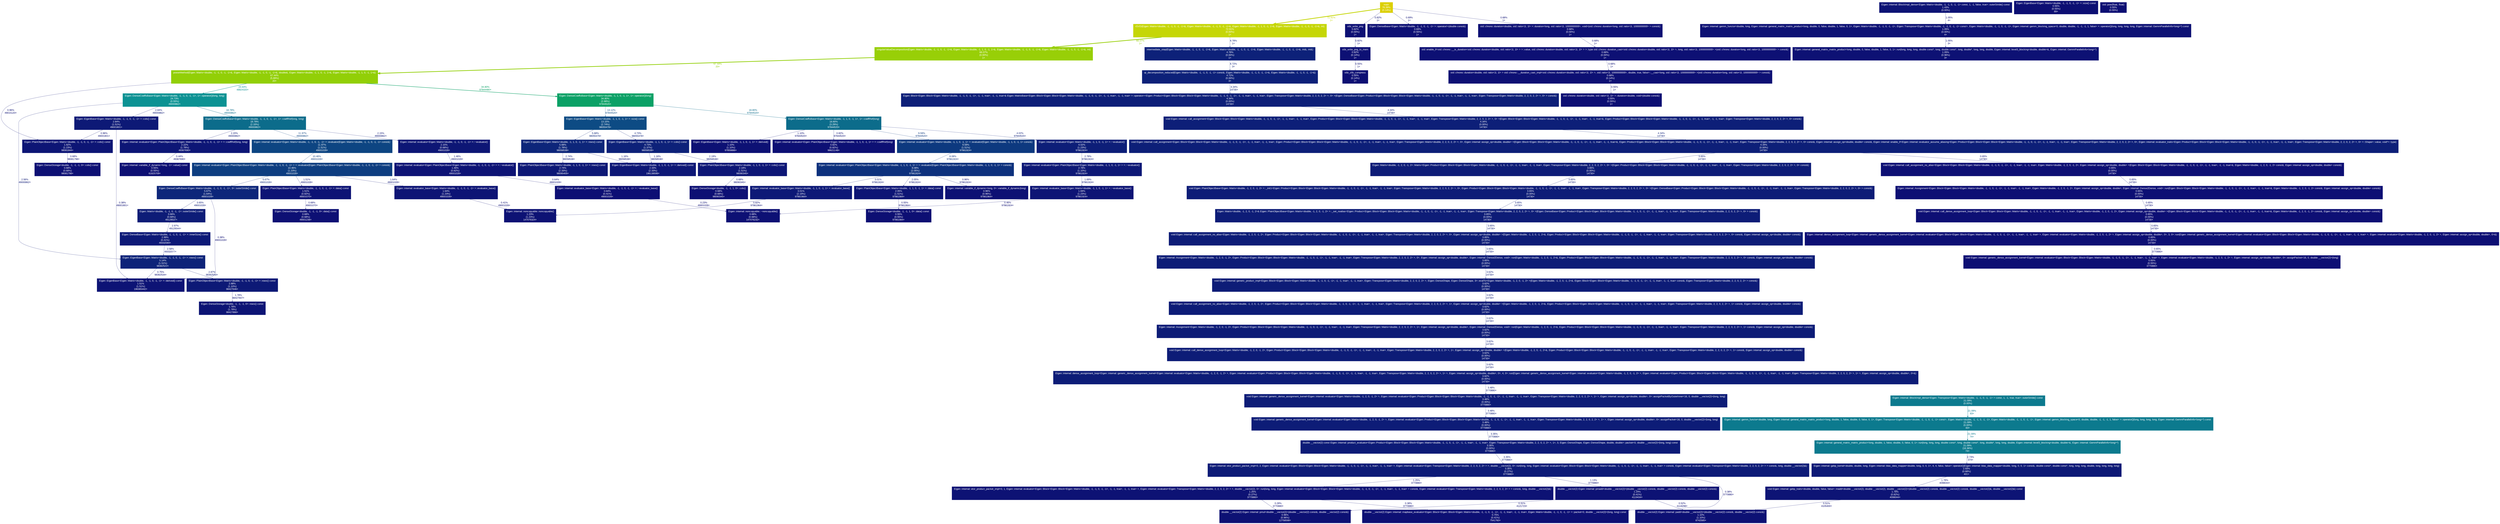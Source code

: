 digraph {
	graph [fontname=Arial, nodesep=0.125, ranksep=0.25];
	node [fontcolor=white, fontname=Arial, height=0, shape=box, style=filled, width=0];
	edge [fontname=Arial];
	1 [color="#dcd005", fontcolor="#ffffff", fontsize="10.00", label="main\n76.39%\n(0.14%)"];
	1 -> 2 [arrowsize="0.85", color="#c5d606", fontcolor="#c5d606", fontsize="10.00", label="72.91%\n1×", labeldistance="2.92", penwidth="2.92"];
	1 -> 72 [arrowsize="0.35", color="#0d1074", fontcolor="#0d1074", fontsize="10.00", label="0.82%\n1×", labeldistance="0.50", penwidth="0.50"];
	1 -> 85 [arrowsize="0.35", color="#0d1074", fontcolor="#0d1074", fontsize="10.00", label="0.69%\n1×", labeldistance="0.50", penwidth="0.50"];
	1 -> 89 [arrowsize="0.35", color="#0d1074", fontcolor="#0d1074", fontsize="10.00", label="0.68%\n1×", labeldistance="0.50", penwidth="0.50"];
	2 [color="#c5d606", fontcolor="#ffffff", fontsize="10.00", label="rSVD(Eigen::Matrix<double, -1, -1, 0, -1, -1>&, Eigen::Matrix<double, -1, -1, 0, -1, -1>&, Eigen::Matrix<double, -1, 1, 0, -1, 1>&, Eigen::Matrix<double, -1, -1, 0, -1, -1>&, int)\n72.91%\n(0.00%)\n1×"];
	2 -> 3 [arrowsize="0.83", color="#98cf07", fontcolor="#98cf07", fontsize="10.00", label="68.07%\n1×", labeldistance="2.72", penwidth="2.72"];
	2 -> 21 [arrowsize="0.35", color="#0d2179", fontcolor="#0d2179", fontsize="10.00", label="4.78%\n1×", labeldistance="0.50", penwidth="0.50"];
	3 [color="#98cf07", fontcolor="#ffffff", fontsize="10.00", label="singularValueDecomposition(Eigen::Matrix<double, -1, -1, 0, -1, -1>&, Eigen::Matrix<double, -1, 1, 0, -1, 1>&, Eigen::Matrix<double, -1, -1, 0, -1, -1>&, Eigen::Matrix<double, -1, -1, 0, -1, -1>&, int)\n68.07%\n(0.00%)\n1×"];
	3 -> 4 [arrowsize="0.82", color="#92cf07", fontcolor="#92cf07", fontsize="10.00", label="67.44%\n20×", labeldistance="2.70", penwidth="2.70"];
	4 [color="#92cf07", fontcolor="#ffffff", fontsize="10.00", label="powerMethod(Eigen::Matrix<double, -1, -1, 0, -1, -1>&, Eigen::Matrix<double, -1, -1, 0, -1, -1>&, double&, Eigen::Matrix<double, -1, 1, 0, -1, 1>&, Eigen::Matrix<double, -1, 1, 0, -1, 1>&)\n67.44%\n(5.89%)\n20×"];
	4 -> 5 [arrowsize="0.59", color="#0ba166", fontcolor="#0ba166", fontsize="10.00", label="34.80%\n97844480×", labeldistance="1.39", penwidth="1.39"];
	4 -> 6 [arrowsize="0.50", color="#0c9193", fontcolor="#0c9193", fontsize="10.00", label="24.64%\n48824320×", labeldistance="0.99", penwidth="0.99"];
	4 -> 54 [arrowsize="0.35", color="#0d1174", fontcolor="#0d1174", fontsize="10.00", label="0.96%\n49015120×", labeldistance="0.50", penwidth="0.50"];
	5 [color="#0ba166", fontcolor="#ffffff", fontsize="10.00", label="Eigen::DenseCoeffsBase<Eigen::Matrix<double, -1, 1, 0, -1, 1>, 1>::operator()(long)\n34.80%\n(2.88%)\n97844520×"];
	5 -> 10 [arrowsize="0.43", color="#0c6c8b", fontcolor="#0c6c8b", fontsize="10.00", label="18.80%\n97844520×", labeldistance="0.75", penwidth="0.75"];
	5 -> 12 [arrowsize="0.36", color="#0d4b84", fontcolor="#0d4b84", fontsize="10.00", label="13.12%\n97844520×", labeldistance="0.52", penwidth="0.52"];
	6 [color="#0c9293", fontcolor="#ffffff", fontsize="10.00", label="Eigen::DenseCoeffsBase<Eigen::Matrix<double, -1, -1, 0, -1, -1>, 1>::operator()(long, long)\n24.73%\n(0.55%)\n49000862×"];
	6 -> 11 [arrowsize="0.43", color="#0c6c8b", fontcolor="#0c6c8b", fontsize="10.00", label="18.78%\n49000862×", labeldistance="0.75", penwidth="0.75"];
	6 -> 19 [arrowsize="0.35", color="#0d1876", fontcolor="#0d1876", fontsize="10.00", label="2.56%\n49000862×", labeldistance="0.50", penwidth="0.50"];
	6 -> 48 [arrowsize="0.35", color="#0d1976", fontcolor="#0d1976", fontsize="10.00", label="2.84%\n49000862×", labeldistance="0.50", penwidth="0.50"];
	7 [color="#0c7a8e", fontcolor="#ffffff", fontsize="10.00", label="Eigen::internal::gemm_functor<double, long, Eigen::internal::general_matrix_matrix_product<long, double, 1, false, double, 0, false, 0, 1>, Eigen::Transpose<Eigen::Matrix<double, -1, -1, 0, -1, -1> const>, Eigen::Matrix<double, -1, -1, 0, -1, -1>, Eigen::Matrix<double, -1, -1, 0, -1, -1>, Eigen::internal::gemm_blocking_space<0, double, double, -1, -1, -1, 1, false> >::operator()(long, long, long, long, Eigen::internal::GemmParallelInfo<long>*) const\n21.09%\n(0.00%)\n83×"];
	7 -> 9 [arrowsize="0.46", color="#0c7a8e", fontcolor="#0c7a8e", fontsize="10.00", label="21.09%\n74×", labeldistance="0.84", penwidth="0.84"];
	8 [color="#0c7a8e", fontcolor="#ffffff", fontsize="10.00", label="Eigen::internal::BlockImpl_dense<Eigen::Transpose<Eigen::Matrix<double, -1, -1, 0, -1, -1> > const, 1, -1, true, true>::outerStride() const\n21.09%\n(0.00%)"];
	8 -> 7 [arrowsize="0.46", color="#0c7a8e", fontcolor="#0c7a8e", fontsize="10.00", label="21.09%\n83×", labeldistance="0.84", penwidth="0.84"];
	9 [color="#0c7a8e", fontcolor="#ffffff", fontsize="10.00", label="Eigen::internal::general_matrix_matrix_product<long, double, 1, false, double, 0, false, 0, 1>::run(long, long, long, double const*, long, double const*, long, double*, long, long, double, Eigen::internal::level3_blocking<double, double>&, Eigen::internal::GemmParallelInfo<long>*)\n21.09%\n(18.36%)\n74×"];
	9 -> 43 [arrowsize="0.35", color="#0d1876", fontcolor="#0d1876", fontsize="10.00", label="2.73%\n374×", labeldistance="0.50", penwidth="0.50"];
	10 [color="#0c6c8b", fontcolor="#ffffff", fontsize="10.00", label="Eigen::DenseCoeffsBase<Eigen::Matrix<double, -1, 1, 0, -1, 1>, 1>::coeffRef(long)\n18.80%\n(3.29%)\n97844520×"];
	10 -> 15 [arrowsize="0.35", color="#0d397f", fontcolor="#0d397f", fontsize="10.00", label="9.59%\n97844520×", labeldistance="0.50", penwidth="0.50"];
	10 -> 26 [arrowsize="0.35", color="#0d1e78", fontcolor="#0d1e78", fontsize="10.00", label="4.02%\n97844520×", labeldistance="0.50", penwidth="0.50"];
	10 -> 66 [arrowsize="0.35", color="#0d1174", fontcolor="#0d1174", fontsize="10.00", label="1.10%\n97844520×", labeldistance="0.50", penwidth="0.50"];
	10 -> 74 [arrowsize="0.35", color="#0d1074", fontcolor="#0d1074", fontsize="10.00", label="0.82%\n97844520×", labeldistance="0.50", penwidth="0.50"];
	11 [color="#0c6c8b", fontcolor="#ffffff", fontsize="10.00", label="Eigen::DenseCoeffsBase<Eigen::Matrix<double, -1, -1, 0, -1, -1>, 1>::coeffRef(long, long)\n18.78%\n(2.33%)\n49000862×"];
	11 -> 13 [arrowsize="0.35", color="#0d4582", fontcolor="#0d4582", fontsize="10.00", label="11.97%\n49000862×", labeldistance="0.50", penwidth="0.50"];
	11 -> 51 [arrowsize="0.35", color="#0d1676", fontcolor="#0d1676", fontsize="10.00", label="2.20%\n49000862×", labeldistance="0.50", penwidth="0.50"];
	11 -> 52 [arrowsize="0.35", color="#0d1675", fontcolor="#0d1675", fontsize="10.00", label="2.15%\n49000862×", labeldistance="0.50", penwidth="0.50"];
	12 [color="#0d4b84", fontcolor="#ffffff", fontsize="10.00", label="Eigen::EigenBase<Eigen::Matrix<double, -1, 1, 0, -1, 1> >::size() const\n13.15%\n(2.74%)\n98055478×"];
	12 -> 17 [arrowsize="0.35", color="#0d267a", fontcolor="#0d267a", fontsize="10.00", label="5.68%\n98055478×", labeldistance="0.50", penwidth="0.50"];
	12 -> 20 [arrowsize="0.35", color="#0d2179", fontcolor="#0d2179", fontsize="10.00", label="4.73%\n98055478×", labeldistance="0.50", penwidth="0.50"];
	13 [color="#0d4582", fontcolor="#ffffff", fontsize="10.00", label="Eigen::internal::evaluator<Eigen::Matrix<double, -1, -1, 0, -1, -1> >::evaluator(Eigen::Matrix<double, -1, -1, 0, -1, -1> const&)\n11.97%\n(1.51%)\n49001028×"];
	13 -> 14 [arrowsize="0.35", color="#0d3d80", fontcolor="#0d3d80", fontsize="10.00", label="10.46%\n49001028×", labeldistance="0.50", penwidth="0.50"];
	14 [color="#0d3d80", fontcolor="#ffffff", fontsize="10.00", label="Eigen::internal::evaluator<Eigen::PlainObjectBase<Eigen::Matrix<double, -1, -1, 0, -1, -1> > >::evaluator(Eigen::PlainObjectBase<Eigen::Matrix<double, -1, -1, 0, -1, -1> > const&)\n10.46%\n(1.23%)\n49001028×"];
	14 -> 18 [arrowsize="0.35", color="#0d267a", fontcolor="#0d267a", fontsize="10.00", label="5.67%\n49001028×", labeldistance="0.50", penwidth="0.50"];
	14 -> 58 [arrowsize="0.35", color="#0d1475", fontcolor="#0d1475", fontsize="10.00", label="1.64%\n49001028×", labeldistance="0.50", penwidth="0.50"];
	14 -> 59 [arrowsize="0.35", color="#0d1375", fontcolor="#0d1375", fontsize="10.00", label="1.51%\n49001028×", labeldistance="0.50", penwidth="0.50"];
	15 [color="#0d397f", fontcolor="#ffffff", fontsize="10.00", label="Eigen::internal::evaluator<Eigen::Matrix<double, -1, 1, 0, -1, 1> >::evaluator(Eigen::Matrix<double, -1, 1, 0, -1, 1> const&)\n9.59%\n(1.51%)\n97861924×"];
	15 -> 16 [arrowsize="0.35", color="#0d317d", fontcolor="#0d317d", fontsize="10.00", label="8.08%\n97861924×", labeldistance="0.50", penwidth="0.50"];
	16 [color="#0d317d", fontcolor="#ffffff", fontsize="10.00", label="Eigen::internal::evaluator<Eigen::PlainObjectBase<Eigen::Matrix<double, -1, 1, 0, -1, 1> > >::evaluator(Eigen::PlainObjectBase<Eigen::Matrix<double, -1, 1, 0, -1, 1> > const&)\n8.08%\n(2.05%)\n97861924×"];
	16 -> 42 [arrowsize="0.35", color="#0d1977", fontcolor="#0d1977", fontsize="10.00", label="3.01%\n97861924×", labeldistance="0.50", penwidth="0.50"];
	16 -> 53 [arrowsize="0.35", color="#0d1575", fontcolor="#0d1575", fontsize="10.00", label="2.05%\n97861924×", labeldistance="0.50", penwidth="0.50"];
	16 -> 70 [arrowsize="0.35", color="#0d1174", fontcolor="#0d1174", fontsize="10.00", label="0.96%\n97861924×", labeldistance="0.50", penwidth="0.50"];
	17 [color="#0d267a", fontcolor="#ffffff", fontsize="10.00", label="Eigen::EigenBase<Eigen::Matrix<double, -1, 1, 0, -1, 1> >::rows() const\n5.68%\n(1.78%)\n98058538×"];
	17 -> 47 [arrowsize="0.35", color="#0d1876", fontcolor="#0d1876", fontsize="10.00", label="2.74%\n98058538×", labeldistance="0.50", penwidth="0.50"];
	17 -> 49 [arrowsize="0.35", color="#0d1274", fontcolor="#0d1274", fontsize="10.00", label="1.16%\n98058538×", labeldistance="0.50", penwidth="0.50"];
	18 [color="#0d267a", fontcolor="#ffffff", fontsize="10.00", label="Eigen::DenseCoeffsBase<Eigen::Matrix<double, -1, -1, 0, -1, -1>, 3>::outerStride() const\n5.67%\n(1.64%)\n49001028×"];
	18 -> 36 [arrowsize="0.35", color="#0d1c77", fontcolor="#0d1c77", fontsize="10.00", label="3.65%\n49001028×", labeldistance="0.50", penwidth="0.50"];
	18 -> 61 [arrowsize="0.35", color="#0d0e73", fontcolor="#0d0e73", fontsize="10.00", label="0.38%\n49001028×", labeldistance="0.50", penwidth="0.50"];
	19 [color="#0d2379", fontcolor="#ffffff", fontsize="10.00", label="Eigen::EigenBase<Eigen::Matrix<double, -1, -1, 0, -1, -1> >::rows() const\n5.14%\n(1.51%)\n98362522×"];
	19 -> 44 [arrowsize="0.35", color="#0d1976", fontcolor="#0d1976", fontsize="10.00", label="2.87%\n98362540×", labeldistance="0.50", penwidth="0.50"];
	19 -> 61 [arrowsize="0.35", color="#0d1074", fontcolor="#0d1074", fontsize="10.00", label="0.75%\n98362534×", labeldistance="0.50", penwidth="0.50"];
	20 [color="#0d2179", fontcolor="#ffffff", fontsize="10.00", label="Eigen::EigenBase<Eigen::Matrix<double, -1, 1, 0, -1, 1> >::cols() const\n4.73%\n(1.37%)\n98058538×"];
	20 -> 49 [arrowsize="0.35", color="#0d1274", fontcolor="#0d1274", fontsize="10.00", label="1.16%\n98058538×", labeldistance="0.50", penwidth="0.50"];
	20 -> 50 [arrowsize="0.35", color="#0d1676", fontcolor="#0d1676", fontsize="10.00", label="2.19%\n98058538×", labeldistance="0.50", penwidth="0.50"];
	21 [color="#0d2179", fontcolor="#ffffff", fontsize="10.00", label="intermediate_step(Eigen::Matrix<double, -1, -1, 0, -1, -1>&, Eigen::Matrix<double, -1, -1, 0, -1, -1>&, Eigen::Matrix<double, -1, -1, 0, -1, -1>&, int&, int&)\n4.78%\n(0.00%)\n1×"];
	21 -> 22 [arrowsize="0.35", color="#0d2179", fontcolor="#0d2179", fontsize="10.00", label="4.72%\n3×", labeldistance="0.50", penwidth="0.50"];
	22 [color="#0d2179", fontcolor="#ffffff", fontsize="10.00", label="qr_decomposition_reduced(Eigen::Matrix<double, -1, -1, 0, -1, -1> const&, Eigen::Matrix<double, -1, -1, 0, -1, -1>&, Eigen::Matrix<double, -1, -1, 0, -1, -1>&)\n4.72%\n(0.00%)\n3×"];
	22 -> 23 [arrowsize="0.35", color="#0d1f78", fontcolor="#0d1f78", fontsize="10.00", label="4.34%\n14730×", labeldistance="0.50", penwidth="0.50"];
	23 [color="#0d1f78", fontcolor="#ffffff", fontsize="10.00", label="Eigen::Block<Eigen::Block<Eigen::Matrix<double, -1, -1, 0, -1, -1>, -1, -1, true>, -1, -1, true>& Eigen::MatrixBase<Eigen::Block<Eigen::Block<Eigen::Matrix<double, -1, -1, 0, -1, -1>, -1, -1, true>, -1, -1, true> >::operator=<Eigen::Product<Eigen::Block<Eigen::Block<Eigen::Matrix<double, -1, -1, 0, -1, -1>, -1, -1, true>, -1, -1, true>, Eigen::Transpose<Eigen::Matrix<double, 2, 2, 0, 2, 2> >, 0> >(Eigen::DenseBase<Eigen::Product<Eigen::Block<Eigen::Block<Eigen::Matrix<double, -1, -1, 0, -1, -1>, -1, -1, true>, -1, -1, true>, Eigen::Transpose<Eigen::Matrix<double, 2, 2, 0, 2, 2> >, 0> > const&)\n4.34%\n(0.00%)\n14730×"];
	23 -> 24 [arrowsize="0.35", color="#0d1f78", fontcolor="#0d1f78", fontsize="10.00", label="4.34%\n14730×", labeldistance="0.50", penwidth="0.50"];
	24 [color="#0d1f78", fontcolor="#ffffff", fontsize="10.00", label="void Eigen::internal::call_assignment<Eigen::Block<Eigen::Block<Eigen::Matrix<double, -1, -1, 0, -1, -1>, -1, -1, true>, -1, -1, true>, Eigen::Product<Eigen::Block<Eigen::Block<Eigen::Matrix<double, -1, -1, 0, -1, -1>, -1, -1, true>, -1, -1, true>, Eigen::Transpose<Eigen::Matrix<double, 2, 2, 0, 2, 2> >, 0> >(Eigen::Block<Eigen::Block<Eigen::Matrix<double, -1, -1, 0, -1, -1>, -1, -1, true>, -1, -1, true>&, Eigen::Product<Eigen::Block<Eigen::Block<Eigen::Matrix<double, -1, -1, 0, -1, -1>, -1, -1, true>, -1, -1, true>, Eigen::Transpose<Eigen::Matrix<double, 2, 2, 0, 2, 2> >, 0> const&)\n4.34%\n(0.00%)\n14730×"];
	24 -> 25 [arrowsize="0.35", color="#0d1f78", fontcolor="#0d1f78", fontsize="10.00", label="4.34%\n14730×", labeldistance="0.50", penwidth="0.50"];
	25 [color="#0d1f78", fontcolor="#ffffff", fontsize="10.00", label="void Eigen::internal::call_assignment<Eigen::Block<Eigen::Block<Eigen::Matrix<double, -1, -1, 0, -1, -1>, -1, -1, true>, -1, -1, true>, Eigen::Product<Eigen::Block<Eigen::Block<Eigen::Matrix<double, -1, -1, 0, -1, -1>, -1, -1, true>, -1, -1, true>, Eigen::Transpose<Eigen::Matrix<double, 2, 2, 0, 2, 2> >, 0>, Eigen::internal::assign_op<double, double> >(Eigen::Block<Eigen::Block<Eigen::Matrix<double, -1, -1, 0, -1, -1>, -1, -1, true>, -1, -1, true>&, Eigen::Product<Eigen::Block<Eigen::Block<Eigen::Matrix<double, -1, -1, 0, -1, -1>, -1, -1, true>, -1, -1, true>, Eigen::Transpose<Eigen::Matrix<double, 2, 2, 0, 2, 2> >, 0> const&, Eigen::internal::assign_op<double, double> const&, Eigen::internal::enable_if<Eigen::internal::evaluator_assume_aliasing<Eigen::Product<Eigen::Block<Eigen::Block<Eigen::Matrix<double, -1, -1, 0, -1, -1>, -1, -1, true>, -1, -1, true>, Eigen::Transpose<Eigen::Matrix<double, 2, 2, 0, 2, 2> >, 0>, Eigen::internal::evaluator_traits<Eigen::Product<Eigen::Block<Eigen::Block<Eigen::Matrix<double, -1, -1, 0, -1, -1>, -1, -1, true>, -1, -1, true>, Eigen::Transpose<Eigen::Matrix<double, 2, 2, 0, 2, 2> >, 0> >::Shape>::value, void*>::type)\n4.34%\n(0.00%)\n14730×"];
	25 -> 29 [arrowsize="0.35", color="#0d1c77", fontcolor="#0d1c77", fontsize="10.00", label="3.65%\n14730×", labeldistance="0.50", penwidth="0.50"];
	25 -> 80 [arrowsize="0.35", color="#0d0f74", fontcolor="#0d0f74", fontsize="10.00", label="0.65%\n14730×", labeldistance="0.50", penwidth="0.50"];
	26 [color="#0d1e78", fontcolor="#ffffff", fontsize="10.00", label="Eigen::internal::evaluator<Eigen::Matrix<double, -1, 1, 0, -1, 1> >::~evaluator()\n4.02%\n(1.23%)\n97861924×"];
	26 -> 46 [arrowsize="0.35", color="#0d1876", fontcolor="#0d1876", fontsize="10.00", label="2.78%\n97861924×", labeldistance="0.50", penwidth="0.50"];
	27 [color="#0d1c77", fontcolor="#ffffff", fontsize="10.00", label="Eigen::Matrix<double, -1, 2, 0, -1, 2>& Eigen::PlainObjectBase<Eigen::Matrix<double, -1, 2, 0, -1, 2> >::_set_noalias<Eigen::Product<Eigen::Block<Eigen::Block<Eigen::Matrix<double, -1, -1, 0, -1, -1>, -1, -1, true>, -1, -1, true>, Eigen::Transpose<Eigen::Matrix<double, 2, 2, 0, 2, 2> >, 0> >(Eigen::DenseBase<Eigen::Product<Eigen::Block<Eigen::Block<Eigen::Matrix<double, -1, -1, 0, -1, -1>, -1, -1, true>, -1, -1, true>, Eigen::Transpose<Eigen::Matrix<double, 2, 2, 0, 2, 2> >, 0> > const&)\n3.65%\n(0.00%)\n14730×"];
	27 -> 31 [arrowsize="0.35", color="#0d1c77", fontcolor="#0d1c77", fontsize="10.00", label="3.65%\n14730×", labeldistance="0.50", penwidth="0.50"];
	28 [color="#0d1c77", fontcolor="#ffffff", fontsize="10.00", label="void Eigen::PlainObjectBase<Eigen::Matrix<double, -1, 2, 0, -1, 2> >::_init1<Eigen::Product<Eigen::Block<Eigen::Block<Eigen::Matrix<double, -1, -1, 0, -1, -1>, -1, -1, true>, -1, -1, true>, Eigen::Transpose<Eigen::Matrix<double, 2, 2, 0, 2, 2> >, 0>, Eigen::Product<Eigen::Block<Eigen::Block<Eigen::Matrix<double, -1, -1, 0, -1, -1>, -1, -1, true>, -1, -1, true>, Eigen::Transpose<Eigen::Matrix<double, 2, 2, 0, 2, 2> >, 0> >(Eigen::DenseBase<Eigen::Product<Eigen::Block<Eigen::Block<Eigen::Matrix<double, -1, -1, 0, -1, -1>, -1, -1, true>, -1, -1, true>, Eigen::Transpose<Eigen::Matrix<double, 2, 2, 0, 2, 2> >, 0> > const&)\n3.65%\n(0.00%)\n14730×"];
	28 -> 27 [arrowsize="0.35", color="#0d1c77", fontcolor="#0d1c77", fontsize="10.00", label="3.65%\n14730×", labeldistance="0.50", penwidth="0.50"];
	29 [color="#0d1c77", fontcolor="#ffffff", fontsize="10.00", label="Eigen::Matrix<double, -1, 2, 0, -1, 2>::Matrix<Eigen::Product<Eigen::Block<Eigen::Block<Eigen::Matrix<double, -1, -1, 0, -1, -1>, -1, -1, true>, -1, -1, true>, Eigen::Transpose<Eigen::Matrix<double, 2, 2, 0, 2, 2> >, 0> >(Eigen::Product<Eigen::Block<Eigen::Block<Eigen::Matrix<double, -1, -1, 0, -1, -1>, -1, -1, true>, -1, -1, true>, Eigen::Transpose<Eigen::Matrix<double, 2, 2, 0, 2, 2> >, 0> const&)\n3.65%\n(0.00%)\n14730×"];
	29 -> 28 [arrowsize="0.35", color="#0d1c77", fontcolor="#0d1c77", fontsize="10.00", label="3.65%\n14730×", labeldistance="0.50", penwidth="0.50"];
	30 [color="#0d1c77", fontcolor="#ffffff", fontsize="10.00", label="Eigen::internal::Assignment<Eigen::Matrix<double, -1, 2, 0, -1, 2>, Eigen::Product<Eigen::Block<Eigen::Block<Eigen::Matrix<double, -1, -1, 0, -1, -1>, -1, -1, true>, -1, -1, true>, Eigen::Transpose<Eigen::Matrix<double, 2, 2, 0, 2, 2> >, 0>, Eigen::internal::assign_op<double, double>, Eigen::internal::Dense2Dense, void>::run(Eigen::Matrix<double, -1, 2, 0, -1, 2>&, Eigen::Product<Eigen::Block<Eigen::Block<Eigen::Matrix<double, -1, -1, 0, -1, -1>, -1, -1, true>, -1, -1, true>, Eigen::Transpose<Eigen::Matrix<double, 2, 2, 0, 2, 2> >, 0> const&, Eigen::internal::assign_op<double, double> const&)\n3.65%\n(0.00%)\n14730×"];
	30 -> 32 [arrowsize="0.35", color="#0d1c77", fontcolor="#0d1c77", fontsize="10.00", label="3.62%\n14730×", labeldistance="0.50", penwidth="0.50"];
	31 [color="#0d1c77", fontcolor="#ffffff", fontsize="10.00", label="void Eigen::internal::call_assignment_no_alias<Eigen::Matrix<double, -1, 2, 0, -1, 2>, Eigen::Product<Eigen::Block<Eigen::Block<Eigen::Matrix<double, -1, -1, 0, -1, -1>, -1, -1, true>, -1, -1, true>, Eigen::Transpose<Eigen::Matrix<double, 2, 2, 0, 2, 2> >, 0>, Eigen::internal::assign_op<double, double> >(Eigen::Matrix<double, -1, 2, 0, -1, 2>&, Eigen::Product<Eigen::Block<Eigen::Block<Eigen::Matrix<double, -1, -1, 0, -1, -1>, -1, -1, true>, -1, -1, true>, Eigen::Transpose<Eigen::Matrix<double, 2, 2, 0, 2, 2> >, 0> const&, Eigen::internal::assign_op<double, double> const&)\n3.65%\n(0.00%)\n14730×"];
	31 -> 30 [arrowsize="0.35", color="#0d1c77", fontcolor="#0d1c77", fontsize="10.00", label="3.65%\n14730×", labeldistance="0.50", penwidth="0.50"];
	32 [color="#0d1c77", fontcolor="#ffffff", fontsize="10.00", label="void Eigen::internal::generic_product_impl<Eigen::Block<Eigen::Block<Eigen::Matrix<double, -1, -1, 0, -1, -1>, -1, -1, true>, -1, -1, true>, Eigen::Transpose<Eigen::Matrix<double, 2, 2, 0, 2, 2> >, Eigen::DenseShape, Eigen::DenseShape, 3>::evalTo<Eigen::Matrix<double, -1, 2, 0, -1, 2> >(Eigen::Matrix<double, -1, 2, 0, -1, 2>&, Eigen::Block<Eigen::Block<Eigen::Matrix<double, -1, -1, 0, -1, -1>, -1, -1, true>, -1, -1, true> const&, Eigen::Transpose<Eigen::Matrix<double, 2, 2, 0, 2, 2> > const&)\n3.62%\n(0.00%)\n14730×"];
	32 -> 34 [arrowsize="0.35", color="#0d1c77", fontcolor="#0d1c77", fontsize="10.00", label="3.62%\n14730×", labeldistance="0.50", penwidth="0.50"];
	33 [color="#0d1c77", fontcolor="#ffffff", fontsize="10.00", label="Eigen::internal::Assignment<Eigen::Matrix<double, -1, 2, 0, -1, 2>, Eigen::Product<Eigen::Block<Eigen::Block<Eigen::Matrix<double, -1, -1, 0, -1, -1>, -1, -1, true>, -1, -1, true>, Eigen::Transpose<Eigen::Matrix<double, 2, 2, 0, 2, 2> >, 1>, Eigen::internal::assign_op<double, double>, Eigen::internal::Dense2Dense, void>::run(Eigen::Matrix<double, -1, 2, 0, -1, 2>&, Eigen::Product<Eigen::Block<Eigen::Block<Eigen::Matrix<double, -1, -1, 0, -1, -1>, -1, -1, true>, -1, -1, true>, Eigen::Transpose<Eigen::Matrix<double, 2, 2, 0, 2, 2> >, 1> const&, Eigen::internal::assign_op<double, double> const&)\n3.62%\n(0.00%)\n14730×"];
	33 -> 35 [arrowsize="0.35", color="#0d1c77", fontcolor="#0d1c77", fontsize="10.00", label="3.62%\n14730×", labeldistance="0.50", penwidth="0.50"];
	34 [color="#0d1c77", fontcolor="#ffffff", fontsize="10.00", label="void Eigen::internal::call_assignment_no_alias<Eigen::Matrix<double, -1, 2, 0, -1, 2>, Eigen::Product<Eigen::Block<Eigen::Block<Eigen::Matrix<double, -1, -1, 0, -1, -1>, -1, -1, true>, -1, -1, true>, Eigen::Transpose<Eigen::Matrix<double, 2, 2, 0, 2, 2> >, 1>, Eigen::internal::assign_op<double, double> >(Eigen::Matrix<double, -1, 2, 0, -1, 2>&, Eigen::Product<Eigen::Block<Eigen::Block<Eigen::Matrix<double, -1, -1, 0, -1, -1>, -1, -1, true>, -1, -1, true>, Eigen::Transpose<Eigen::Matrix<double, 2, 2, 0, 2, 2> >, 1> const&, Eigen::internal::assign_op<double, double> const&)\n3.62%\n(0.00%)\n14730×"];
	34 -> 33 [arrowsize="0.35", color="#0d1c77", fontcolor="#0d1c77", fontsize="10.00", label="3.62%\n14730×", labeldistance="0.50", penwidth="0.50"];
	35 [color="#0d1c77", fontcolor="#ffffff", fontsize="10.00", label="void Eigen::internal::call_dense_assignment_loop<Eigen::Matrix<double, -1, 2, 0, -1, 2>, Eigen::Product<Eigen::Block<Eigen::Block<Eigen::Matrix<double, -1, -1, 0, -1, -1>, -1, -1, true>, -1, -1, true>, Eigen::Transpose<Eigen::Matrix<double, 2, 2, 0, 2, 2> >, 1>, Eigen::internal::assign_op<double, double> >(Eigen::Matrix<double, -1, 2, 0, -1, 2>&, Eigen::Product<Eigen::Block<Eigen::Block<Eigen::Matrix<double, -1, -1, 0, -1, -1>, -1, -1, true>, -1, -1, true>, Eigen::Transpose<Eigen::Matrix<double, 2, 2, 0, 2, 2> >, 1> const&, Eigen::internal::assign_op<double, double> const&)\n3.62%\n(0.00%)\n14730×"];
	35 -> 37 [arrowsize="0.35", color="#0d1c77", fontcolor="#0d1c77", fontsize="10.00", label="3.62%\n14730×", labeldistance="0.50", penwidth="0.50"];
	36 [color="#0d1c77", fontcolor="#ffffff", fontsize="10.00", label="Eigen::Matrix<double, -1, -1, 0, -1, -1>::outerStride() const\n3.66%\n(0.68%)\n49129537×"];
	36 -> 45 [arrowsize="0.35", color="#0d1977", fontcolor="#0d1977", fontsize="10.00", label="2.97%\n49129544×", labeldistance="0.50", penwidth="0.50"];
	37 [color="#0d1c77", fontcolor="#ffffff", fontsize="10.00", label="Eigen::internal::dense_assignment_loop<Eigen::internal::generic_dense_assignment_kernel<Eigen::internal::evaluator<Eigen::Matrix<double, -1, 2, 0, -1, 2> >, Eigen::internal::evaluator<Eigen::Product<Eigen::Block<Eigen::Block<Eigen::Matrix<double, -1, -1, 0, -1, -1>, -1, -1, true>, -1, -1, true>, Eigen::Transpose<Eigen::Matrix<double, 2, 2, 0, 2, 2> >, 1> >, Eigen::internal::assign_op<double, double>, 0>, 4, 0>::run(Eigen::internal::generic_dense_assignment_kernel<Eigen::internal::evaluator<Eigen::Matrix<double, -1, 2, 0, -1, 2> >, Eigen::internal::evaluator<Eigen::Product<Eigen::Block<Eigen::Block<Eigen::Matrix<double, -1, -1, 0, -1, -1>, -1, -1, true>, -1, -1, true>, Eigen::Transpose<Eigen::Matrix<double, 2, 2, 0, 2, 2> >, 1> >, Eigen::internal::assign_op<double, double>, 0>&)\n3.62%\n(0.00%)\n14730×"];
	37 -> 39 [arrowsize="0.35", color="#0d1c77", fontcolor="#0d1c77", fontsize="10.00", label="3.48%\n3770880×", labeldistance="0.50", penwidth="0.50"];
	38 [color="#0d1c77", fontcolor="#ffffff", fontsize="10.00", label="void Eigen::internal::generic_dense_assignment_kernel<Eigen::internal::evaluator<Eigen::Matrix<double, -1, 2, 0, -1, 2> >, Eigen::internal::evaluator<Eigen::Product<Eigen::Block<Eigen::Block<Eigen::Matrix<double, -1, -1, 0, -1, -1>, -1, -1, true>, -1, -1, true>, Eigen::Transpose<Eigen::Matrix<double, 2, 2, 0, 2, 2> >, 1> >, Eigen::internal::assign_op<double, double>, 0>::assignPacket<16, 0, double __vector(2)>(long, long)\n3.48%\n(0.00%)\n3770880×"];
	38 -> 41 [arrowsize="0.35", color="#0d1b77", fontcolor="#0d1b77", fontsize="10.00", label="3.35%\n3770880×", labeldistance="0.50", penwidth="0.50"];
	39 [color="#0d1c77", fontcolor="#ffffff", fontsize="10.00", label="void Eigen::internal::generic_dense_assignment_kernel<Eigen::internal::evaluator<Eigen::Matrix<double, -1, 2, 0, -1, 2> >, Eigen::internal::evaluator<Eigen::Product<Eigen::Block<Eigen::Block<Eigen::Matrix<double, -1, -1, 0, -1, -1>, -1, -1, true>, -1, -1, true>, Eigen::Transpose<Eigen::Matrix<double, 2, 2, 0, 2, 2> >, 1> >, Eigen::internal::assign_op<double, double>, 0>::assignPacketByOuterInner<16, 0, double __vector(2)>(long, long)\n3.48%\n(0.00%)\n3770880×"];
	39 -> 38 [arrowsize="0.35", color="#0d1c77", fontcolor="#0d1c77", fontsize="10.00", label="3.48%\n3770880×", labeldistance="0.50", penwidth="0.50"];
	40 [color="#0d1b77", fontcolor="#ffffff", fontsize="10.00", label="Eigen::internal::etor_product_packet_impl<0, 2, Eigen::internal::evaluator<Eigen::Block<Eigen::Block<Eigen::Matrix<double, -1, -1, 0, -1, -1>, -1, -1, true>, -1, -1, true> >, Eigen::internal::evaluator<Eigen::Transpose<Eigen::Matrix<double, 2, 2, 0, 2, 2> > >, double __vector(2), 0>::run(long, long, Eigen::internal::evaluator<Eigen::Block<Eigen::Block<Eigen::Matrix<double, -1, -1, 0, -1, -1>, -1, -1, true>, -1, -1, true> > const&, Eigen::internal::evaluator<Eigen::Transpose<Eigen::Matrix<double, 2, 2, 0, 2, 2> > > const&, long, double __vector(2)&)\n3.35%\n(0.27%)\n3770880×"];
	40 -> 64 [arrowsize="0.35", color="#0d1274", fontcolor="#0d1274", fontsize="10.00", label="1.25%\n3770880×", labeldistance="0.50", penwidth="0.50"];
	40 -> 65 [arrowsize="0.35", color="#0d1174", fontcolor="#0d1174", fontsize="10.00", label="1.13%\n3770880×", labeldistance="0.50", penwidth="0.50"];
	40 -> 75 [arrowsize="0.35", color="#0d0e73", fontcolor="#0d0e73", fontsize="10.00", label="0.38%\n3770880×", labeldistance="0.50", penwidth="0.50"];
	41 [color="#0d1b77", fontcolor="#ffffff", fontsize="10.00", label="double __vector(2) const Eigen::internal::product_evaluator<Eigen::Product<Eigen::Block<Eigen::Block<Eigen::Matrix<double, -1, -1, 0, -1, -1>, -1, -1, true>, -1, -1, true>, Eigen::Transpose<Eigen::Matrix<double, 2, 2, 0, 2, 2> >, 1>, 3, Eigen::DenseShape, Eigen::DenseShape, double, double>::packet<0, double __vector(2)>(long, long) const\n3.35%\n(0.00%)\n3770880×"];
	41 -> 40 [arrowsize="0.35", color="#0d1b77", fontcolor="#0d1b77", fontsize="10.00", label="3.35%\n3770880×", labeldistance="0.50", penwidth="0.50"];
	42 [color="#0d1977", fontcolor="#ffffff", fontsize="10.00", label="Eigen::internal::evaluator_base<Eigen::Matrix<double, -1, 1, 0, -1, 1> >::evaluator_base()\n3.01%\n(2.19%)\n97861964×"];
	42 -> 63 [arrowsize="0.35", color="#0d1074", fontcolor="#0d1074", fontsize="10.00", label="0.82%\n97861964×", labeldistance="0.50", penwidth="0.50"];
	43 [color="#0d1976", fontcolor="#ffffff", fontsize="10.00", label="Eigen::internal::gebp_kernel<double, double, long, Eigen::internal::blas_data_mapper<double, long, 0, 0, 1>, 4, 4, false, false>::operator()(Eigen::internal::blas_data_mapper<double, long, 0, 0, 1> const&, double const*, double const*, long, long, long, double, long, long, long, long)\n2.93%\n(0.68%)\n401×"];
	43 -> 56 [arrowsize="0.35", color="#0d1475", fontcolor="#0d1475", fontsize="10.00", label="1.78%\n4098044×", labeldistance="0.50", penwidth="0.50"];
	44 [color="#0d1976", fontcolor="#ffffff", fontsize="10.00", label="Eigen::PlainObjectBase<Eigen::Matrix<double, -1, -1, 0, -1, -1> >::rows() const\n2.88%\n(1.10%)\n98427646×"];
	44 -> 55 [arrowsize="0.35", color="#0d1475", fontcolor="#0d1475", fontsize="10.00", label="1.78%\n98427607×", labeldistance="0.50", penwidth="0.50"];
	45 [color="#0d1977", fontcolor="#ffffff", fontsize="10.00", label="Eigen::DenseBase<Eigen::Matrix<double, -1, -1, 0, -1, -1> >::innerSize() const\n2.99%\n(0.41%)\n49332084×"];
	45 -> 19 [arrowsize="0.35", color="#0d1876", fontcolor="#0d1876", fontsize="10.00", label="2.58%\n49332077×", labeldistance="0.50", penwidth="0.50"];
	46 [color="#0d1876", fontcolor="#ffffff", fontsize="10.00", label="Eigen::internal::evaluator<Eigen::PlainObjectBase<Eigen::Matrix<double, -1, 1, 0, -1, 1> > >::~evaluator()\n2.78%\n(1.10%)\n97861924×"];
	46 -> 57 [arrowsize="0.35", color="#0d1475", fontcolor="#0d1475", fontsize="10.00", label="1.69%\n97861924×", labeldistance="0.50", penwidth="0.50"];
	47 [color="#0d1876", fontcolor="#ffffff", fontsize="10.00", label="Eigen::PlainObjectBase<Eigen::Matrix<double, -1, 1, 0, -1, 1> >::rows() const\n2.74%\n(2.33%)\n98095405×"];
	48 [color="#0d1976", fontcolor="#ffffff", fontsize="10.00", label="Eigen::EigenBase<Eigen::Matrix<double, -1, -1, 0, -1, -1> >::cols() const\n2.84%\n(1.51%)\n49001801×"];
	48 -> 54 [arrowsize="0.35", color="#0d1174", fontcolor="#0d1174", fontsize="10.00", label="0.96%\n49001801×", labeldistance="0.50", penwidth="0.50"];
	48 -> 61 [arrowsize="0.35", color="#0d0e73", fontcolor="#0d0e73", fontsize="10.00", label="0.38%\n49001801×", labeldistance="0.50", penwidth="0.50"];
	49 [color="#0d1776", fontcolor="#ffffff", fontsize="10.00", label="Eigen::EigenBase<Eigen::Matrix<double, -1, 1, 0, -1, 1> >::derived() const\n2.33%\n(2.33%)\n196138598×"];
	50 [color="#0d1676", fontcolor="#ffffff", fontsize="10.00", label="Eigen::PlainObjectBase<Eigen::Matrix<double, -1, 1, 0, -1, 1> >::cols() const\n2.19%\n(1.51%)\n98090345×"];
	50 -> 77 [arrowsize="0.35", color="#0d1074", fontcolor="#0d1074", fontsize="10.00", label="0.68%\n98090345×", labeldistance="0.50", penwidth="0.50"];
	51 [color="#0d1676", fontcolor="#ffffff", fontsize="10.00", label="Eigen::internal::evaluator<Eigen::PlainObjectBase<Eigen::Matrix<double, -1, -1, 0, -1, -1> > >::coeffRef(long, long)\n2.22%\n(1.78%)\n49367690×"];
	51 -> 93 [arrowsize="0.35", color="#0d0f73", fontcolor="#0d0f73", fontsize="10.00", label="0.44%\n49367690×", labeldistance="0.50", penwidth="0.50"];
	52 [color="#0d1675", fontcolor="#ffffff", fontsize="10.00", label="Eigen::internal::evaluator<Eigen::Matrix<double, -1, -1, 0, -1, -1> >::~evaluator()\n2.15%\n(0.68%)\n49001028×"];
	52 -> 60 [arrowsize="0.35", color="#0d1375", fontcolor="#0d1375", fontsize="10.00", label="1.46%\n49001028×", labeldistance="0.50", penwidth="0.50"];
	53 [color="#0d1575", fontcolor="#ffffff", fontsize="10.00", label="Eigen::PlainObjectBase<Eigen::Matrix<double, -1, 1, 0, -1, 1> >::data() const\n2.05%\n(1.51%)\n97861984×"];
	53 -> 92 [arrowsize="0.35", color="#0d0f73", fontcolor="#0d0f73", fontsize="10.00", label="0.55%\n97861984×", labeldistance="0.50", penwidth="0.50"];
	54 [color="#0d1575", fontcolor="#ffffff", fontsize="10.00", label="Eigen::PlainObjectBase<Eigen::Matrix<double, -1, -1, 0, -1, -1> >::cols() const\n1.92%\n(1.23%)\n98081844×"];
	54 -> 86 [arrowsize="0.35", color="#0d1074", fontcolor="#0d1074", fontsize="10.00", label="0.68%\n98081798×", labeldistance="0.50", penwidth="0.50"];
	55 [color="#0d1475", fontcolor="#ffffff", fontsize="10.00", label="Eigen::DenseStorage<double, -1, -1, -1, 0>::rows() const\n1.78%\n(1.78%)\n98427866×"];
	56 [color="#0d1475", fontcolor="#ffffff", fontsize="10.00", label="void Eigen::internal::gebp_traits<double, double, false, false>::madd<double __vector(2), double __vector(2), double __vector(2)>(double __vector(2) const&, double __vector(2) const&, double __vector(2)&, double __vector(2)&) const\n1.78%\n(0.82%)\n4098044×"];
	56 -> 69 [arrowsize="0.35", color="#0d0f73", fontcolor="#0d0f73", fontsize="10.00", label="0.51%\n4105400×", labeldistance="0.50", penwidth="0.50"];
	57 [color="#0d1475", fontcolor="#ffffff", fontsize="10.00", label="Eigen::internal::evaluator_base<Eigen::Matrix<double, -1, 1, 0, -1, 1> >::~evaluator_base()\n1.69%\n(1.23%)\n97861924×"];
	57 -> 76 [arrowsize="0.35", color="#0d0f73", fontcolor="#0d0f73", fontsize="10.00", label="0.46%\n97861924×", labeldistance="0.50", penwidth="0.50"];
	58 [color="#0d1475", fontcolor="#ffffff", fontsize="10.00", label="Eigen::internal::evaluator_base<Eigen::Matrix<double, -1, -1, 0, -1, -1> >::evaluator_base()\n1.64%\n(1.23%)\n49001028×"];
	58 -> 63 [arrowsize="0.35", color="#0d0e73", fontcolor="#0d0e73", fontsize="10.00", label="0.41%\n49001028×", labeldistance="0.50", penwidth="0.50"];
	59 [color="#0d1375", fontcolor="#ffffff", fontsize="10.00", label="Eigen::PlainObjectBase<Eigen::Matrix<double, -1, -1, 0, -1, -1> >::data() const\n1.51%\n(0.82%)\n49001070×"];
	59 -> 78 [arrowsize="0.35", color="#0d1074", fontcolor="#0d1074", fontsize="10.00", label="0.68%\n49001070×", labeldistance="0.50", penwidth="0.50"];
	60 [color="#0d1375", fontcolor="#ffffff", fontsize="10.00", label="Eigen::internal::evaluator<Eigen::PlainObjectBase<Eigen::Matrix<double, -1, -1, 0, -1, -1> > >::~evaluator()\n1.46%\n(0.82%)\n49001028×"];
	60 -> 84 [arrowsize="0.35", color="#0d0f74", fontcolor="#0d0f74", fontsize="10.00", label="0.64%\n49001028×", labeldistance="0.50", penwidth="0.50"];
	61 [color="#0d1375", fontcolor="#ffffff", fontsize="10.00", label="Eigen::EigenBase<Eigen::Matrix<double, -1, -1, 0, -1, -1> >::derived() const\n1.51%\n(1.51%)\n196365442×"];
	62 [color="#0d1375", fontcolor="#ffffff", fontsize="10.00", label="Eigen::internal::BlockImpl_dense<Eigen::Matrix<double, -1, -1, 0, -1, -1> const, 1, -1, false, true>::outerStride() const\n1.43%\n(0.00%)"];
	62 -> 67 [arrowsize="0.35", color="#0d1174", fontcolor="#0d1174", fontsize="10.00", label="1.05%\n4×", labeldistance="0.50", penwidth="0.50"];
	63 [color="#0d1274", fontcolor="#ffffff", fontsize="10.00", label="Eigen::internal::noncopyable::noncopyable()\n1.23%\n(1.23%)\n147076324×"];
	64 [color="#0d1274", fontcolor="#ffffff", fontsize="10.00", label="Eigen::internal::etor_product_packet_impl<0, 1, Eigen::internal::evaluator<Eigen::Block<Eigen::Block<Eigen::Matrix<double, -1, -1, 0, -1, -1>, -1, -1, true>, -1, -1, true> >, Eigen::internal::evaluator<Eigen::Transpose<Eigen::Matrix<double, 2, 2, 0, 2, 2> > >, double __vector(2), 0>::run(long, long, Eigen::internal::evaluator<Eigen::Block<Eigen::Block<Eigen::Matrix<double, -1, -1, 0, -1, -1>, -1, -1, true>, -1, -1, true> > const&, Eigen::internal::evaluator<Eigen::Transpose<Eigen::Matrix<double, 2, 2, 0, 2, 2> > > const&, long, double __vector(2)&)\n1.25%\n(0.27%)\n3770880×"];
	64 -> 71 [arrowsize="0.35", color="#0d0e73", fontcolor="#0d0e73", fontsize="10.00", label="0.28%\n3770880×", labeldistance="0.50", penwidth="0.50"];
	64 -> 75 [arrowsize="0.35", color="#0d0e73", fontcolor="#0d0e73", fontsize="10.00", label="0.38%\n3770880×", labeldistance="0.50", penwidth="0.50"];
	65 [color="#0d1274", fontcolor="#ffffff", fontsize="10.00", label="double __vector(2) Eigen::internal::pmadd<double __vector(2)>(double __vector(2) const&, double __vector(2) const&, double __vector(2) const&)\n1.24%\n(0.41%)\n4119434×"];
	65 -> 69 [arrowsize="0.35", color="#0d0f73", fontcolor="#0d0f73", fontsize="10.00", label="0.52%\n4118298×", labeldistance="0.50", penwidth="0.50"];
	65 -> 71 [arrowsize="0.35", color="#0d0e73", fontcolor="#0d0e73", fontsize="10.00", label="0.31%\n4121723×", labeldistance="0.50", penwidth="0.50"];
	66 [color="#0d1174", fontcolor="#ffffff", fontsize="10.00", label="Eigen::EigenBase<Eigen::Matrix<double, -1, 1, 0, -1, 1> >::derived()\n1.10%\n(1.10%)\n97859886×"];
	67 [color="#0d1174", fontcolor="#ffffff", fontsize="10.00", label="Eigen::internal::gemm_functor<double, long, Eigen::internal::general_matrix_matrix_product<long, double, 0, false, double, 1, false, 0, 1>, Eigen::Matrix<double, -1, -1, 0, -1, -1>, Eigen::Transpose<Eigen::Matrix<double, -1, -1, 0, -1, -1> const>, Eigen::Matrix<double, -1, -1, 0, -1, -1>, Eigen::internal::gemm_blocking_space<0, double, double, -1, -1, -1, 1, false> >::operator()(long, long, long, long, Eigen::internal::GemmParallelInfo<long>*) const\n1.05%\n(0.00%)\n4×"];
	67 -> 68 [arrowsize="0.35", color="#0d1174", fontcolor="#0d1174", fontsize="10.00", label="1.05%\n3×", labeldistance="0.50", penwidth="0.50"];
	68 [color="#0d1174", fontcolor="#ffffff", fontsize="10.00", label="Eigen::internal::general_matrix_matrix_product<long, double, 0, false, double, 1, false, 0, 1>::run(long, long, long, double const*, long, double const*, long, double*, long, long, double, Eigen::internal::level3_blocking<double, double>&, Eigen::internal::GemmParallelInfo<long>*)\n1.05%\n(0.96%)\n3×"];
	69 [color="#0d1174", fontcolor="#ffffff", fontsize="10.00", label="double __vector(2) Eigen::internal::padd<double __vector(2)>(double __vector(2) const&, double __vector(2) const&)\n1.10%\n(1.10%)\n8742585×"];
	70 [color="#0d1174", fontcolor="#ffffff", fontsize="10.00", label="Eigen::internal::variable_if_dynamic<long, 0>::variable_if_dynamic(long)\n0.96%\n(0.96%)\n97861964×"];
	71 [color="#0d1174", fontcolor="#ffffff", fontsize="10.00", label="double __vector(2) Eigen::internal::pmul<double __vector(2)>(double __vector(2) const&, double __vector(2) const&)\n0.96%\n(0.96%)\n12758598×"];
	72 [color="#0d1074", fontcolor="#ffffff", fontsize="10.00", label="stbi_write_png\n0.82%\n(0.00%)\n1×"];
	72 -> 73 [arrowsize="0.35", color="#0d1074", fontcolor="#0d1074", fontsize="10.00", label="0.82%\n1×", labeldistance="0.50", penwidth="0.50"];
	73 [color="#0d1074", fontcolor="#ffffff", fontsize="10.00", label="stbi_write_png_to_mem\n0.82%\n(0.14%)\n1×"];
	73 -> 91 [arrowsize="0.35", color="#0d0f73", fontcolor="#0d0f73", fontsize="10.00", label="0.55%\n1×", labeldistance="0.50", penwidth="0.50"];
	74 [color="#0d1074", fontcolor="#ffffff", fontsize="10.00", label="Eigen::internal::evaluator<Eigen::PlainObjectBase<Eigen::Matrix<double, -1, 1, 0, -1, 1> > >::coeffRef(long)\n0.82%\n(0.82%)\n98621148×"];
	75 [color="#0d1074", fontcolor="#ffffff", fontsize="10.00", label="double __vector(2) Eigen::internal::mapbase_evaluator<Eigen::Block<Eigen::Block<Eigen::Matrix<double, -1, -1, 0, -1, -1>, -1, -1, true>, -1, -1, true>, Eigen::Matrix<double, -1, -1, 0, -1, -1> >::packet<0, double __vector(2)>(long, long) const\n0.75%\n(0.41%)\n7541760×"];
	76 [color="#0d1074", fontcolor="#ffffff", fontsize="10.00", label="Eigen::internal::noncopyable::~noncopyable()\n0.68%\n(0.68%)\n147076232×"];
	77 [color="#0d1074", fontcolor="#ffffff", fontsize="10.00", label="Eigen::DenseStorage<double, -1, -1, 1, 0>::cols()\n0.68%\n(0.68%)\n98090345×"];
	78 [color="#0d1074", fontcolor="#ffffff", fontsize="10.00", label="Eigen::DenseStorage<double, -1, -1, -1, 0>::data() const\n0.68%\n(0.68%)\n49001238×"];
	79 [color="#0d0f74", fontcolor="#ffffff", fontsize="10.00", label="Eigen::internal::Assignment<Eigen::Block<Eigen::Block<Eigen::Matrix<double, -1, -1, 0, -1, -1>, -1, -1, true>, -1, -1, true>, Eigen::Matrix<double, -1, 2, 0, -1, 2>, Eigen::internal::assign_op<double, double>, Eigen::internal::Dense2Dense, void>::run(Eigen::Block<Eigen::Block<Eigen::Matrix<double, -1, -1, 0, -1, -1>, -1, -1, true>, -1, -1, true>&, Eigen::Matrix<double, -1, 2, 0, -1, 2> const&, Eigen::internal::assign_op<double, double> const&)\n0.65%\n(0.00%)\n14730×"];
	79 -> 81 [arrowsize="0.35", color="#0d0f74", fontcolor="#0d0f74", fontsize="10.00", label="0.65%\n14730×", labeldistance="0.50", penwidth="0.50"];
	80 [color="#0d0f74", fontcolor="#ffffff", fontsize="10.00", label="void Eigen::internal::call_assignment_no_alias<Eigen::Block<Eigen::Block<Eigen::Matrix<double, -1, -1, 0, -1, -1>, -1, -1, true>, -1, -1, true>, Eigen::Matrix<double, -1, 2, 0, -1, 2>, Eigen::internal::assign_op<double, double> >(Eigen::Block<Eigen::Block<Eigen::Matrix<double, -1, -1, 0, -1, -1>, -1, -1, true>, -1, -1, true>&, Eigen::Matrix<double, -1, 2, 0, -1, 2> const&, Eigen::internal::assign_op<double, double> const&)\n0.65%\n(0.00%)\n14730×"];
	80 -> 79 [arrowsize="0.35", color="#0d0f74", fontcolor="#0d0f74", fontsize="10.00", label="0.65%\n14730×", labeldistance="0.50", penwidth="0.50"];
	81 [color="#0d0f74", fontcolor="#ffffff", fontsize="10.00", label="void Eigen::internal::call_dense_assignment_loop<Eigen::Block<Eigen::Block<Eigen::Matrix<double, -1, -1, 0, -1, -1>, -1, -1, true>, -1, -1, true>, Eigen::Matrix<double, -1, 2, 0, -1, 2>, Eigen::internal::assign_op<double, double> >(Eigen::Block<Eigen::Block<Eigen::Matrix<double, -1, -1, 0, -1, -1>, -1, -1, true>, -1, -1, true>&, Eigen::Matrix<double, -1, 2, 0, -1, 2> const&, Eigen::internal::assign_op<double, double> const&)\n0.65%\n(0.00%)\n14730×"];
	81 -> 82 [arrowsize="0.35", color="#0d0f74", fontcolor="#0d0f74", fontsize="10.00", label="0.65%\n14730×", labeldistance="0.50", penwidth="0.50"];
	82 [color="#0d0f74", fontcolor="#ffffff", fontsize="10.00", label="Eigen::internal::dense_assignment_loop<Eigen::internal::generic_dense_assignment_kernel<Eigen::internal::evaluator<Eigen::Block<Eigen::Block<Eigen::Matrix<double, -1, -1, 0, -1, -1>, -1, -1, true>, -1, -1, true> >, Eigen::internal::evaluator<Eigen::Matrix<double, -1, 2, 0, -1, 2> >, Eigen::internal::assign_op<double, double>, 0>, 3, 0>::run(Eigen::internal::generic_dense_assignment_kernel<Eigen::internal::evaluator<Eigen::Block<Eigen::Block<Eigen::Matrix<double, -1, -1, 0, -1, -1>, -1, -1, true>, -1, -1, true> >, Eigen::internal::evaluator<Eigen::Matrix<double, -1, 2, 0, -1, 2> >, Eigen::internal::assign_op<double, double>, 0>&)\n0.65%\n(0.00%)\n14730×"];
	82 -> 83 [arrowsize="0.35", color="#0d0f74", fontcolor="#0d0f74", fontsize="10.00", label="0.65%\n3770880×", labeldistance="0.50", penwidth="0.50"];
	83 [color="#0d0f74", fontcolor="#ffffff", fontsize="10.00", label="void Eigen::internal::generic_dense_assignment_kernel<Eigen::internal::evaluator<Eigen::Block<Eigen::Block<Eigen::Matrix<double, -1, -1, 0, -1, -1>, -1, -1, true>, -1, -1, true> >, Eigen::internal::evaluator<Eigen::Matrix<double, -1, 2, 0, -1, 2> >, Eigen::internal::assign_op<double, double>, 0>::assignPacket<16, 0, double __vector(2)>(long)\n0.65%\n(0.55%)\n3770880×"];
	84 [color="#0d0f74", fontcolor="#ffffff", fontsize="10.00", label="Eigen::internal::evaluator_base<Eigen::Matrix<double, -1, -1, 0, -1, -1> >::~evaluator_base()\n0.64%\n(0.41%)\n49001028×"];
	84 -> 76 [arrowsize="0.35", color="#0d0e73", fontcolor="#0d0e73", fontsize="10.00", label="0.23%\n49001028×", labeldistance="0.50", penwidth="0.50"];
	85 [color="#0d1074", fontcolor="#ffffff", fontsize="10.00", label="Eigen::DenseBase<Eigen::Matrix<double, -1, -1, 0, -1, -1> >::operator/=(double const&)\n0.69%\n(0.55%)\n1×"];
	86 [color="#0d1074", fontcolor="#ffffff", fontsize="10.00", label="Eigen::DenseStorage<double, -1, -1, -1, 0>::cols() const\n0.68%\n(0.68%)\n98081798×"];
	87 [color="#0d1074", fontcolor="#ffffff", fontsize="10.00", label="std::enable_if<std::chrono::__is_duration<std::chrono::duration<double, std::ratio<1l, 1l> > >::value, std::chrono::duration<double, std::ratio<1l, 1l> > >::type std::chrono::duration_cast<std::chrono::duration<double, std::ratio<1l, 1l> >, long, std::ratio<1l, 1000000000l> >(std::chrono::duration<long, std::ratio<1l, 1000000000l> > const&)\n0.68%\n(0.00%)\n1×"];
	87 -> 88 [arrowsize="0.35", color="#0d1074", fontcolor="#0d1074", fontsize="10.00", label="0.68%\n1×", labeldistance="0.50", penwidth="0.50"];
	88 [color="#0d1074", fontcolor="#ffffff", fontsize="10.00", label="std::chrono::duration<double, std::ratio<1l, 1l> > std::chrono::__duration_cast_impl<std::chrono::duration<double, std::ratio<1l, 1l> >, std::ratio<1l, 1000000000l>, double, true, false>::__cast<long, std::ratio<1l, 1000000000l> >(std::chrono::duration<long, std::ratio<1l, 1000000000l> > const&)\n0.68%\n(0.14%)\n1×"];
	88 -> 94 [arrowsize="0.35", color="#0d0f73", fontcolor="#0d0f73", fontsize="10.00", label="0.55%\n1×", labeldistance="0.50", penwidth="0.50"];
	89 [color="#0d1074", fontcolor="#ffffff", fontsize="10.00", label="std::chrono::duration<double, std::ratio<1l, 1l> >::duration<long, std::ratio<1l, 1000000000l>, void>(std::chrono::duration<long, std::ratio<1l, 1000000000l> > const&)\n0.68%\n(0.00%)\n1×"];
	89 -> 87 [arrowsize="0.35", color="#0d1074", fontcolor="#0d1074", fontsize="10.00", label="0.68%\n1×", labeldistance="0.50", penwidth="0.50"];
	90 [color="#0d0f73", fontcolor="#ffffff", fontsize="10.00", label="Eigen::EigenBase<Eigen::Matrix<double, -1, -1, 0, -1, -1> >::size() const\n0.55%\n(0.55%)\n89×"];
	91 [color="#0d0f73", fontcolor="#ffffff", fontsize="10.00", label="stbi_zlib_compress\n0.55%\n(0.14%)\n1×"];
	92 [color="#0d0f73", fontcolor="#ffffff", fontsize="10.00", label="Eigen::DenseStorage<double, -1, -1, 1, 0>::data() const\n0.55%\n(0.55%)\n97861984×"];
	93 [color="#0d0f73", fontcolor="#ffffff", fontsize="10.00", label="Eigen::internal::variable_if_dynamic<long, -1>::value() const\n0.55%\n(0.55%)\n61825709×"];
	94 [color="#0d0f73", fontcolor="#ffffff", fontsize="10.00", label="std::chrono::duration<double, std::ratio<1l, 1l> >::duration<double, void>(double const&)\n0.55%\n(0.55%)\n1×"];
	95 [color="#0d0f73", fontcolor="#ffffff", fontsize="10.00", label="std::pow(float, float)\n0.55%\n(0.55%)"];
}
